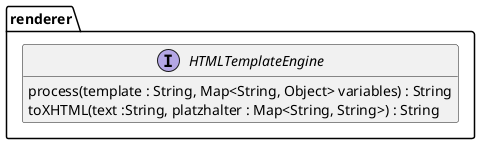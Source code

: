 @startuml Ebene3.png
hide empty members

package renderer {

    interface HTMLTemplateEngine {
        process(template : String, Map<String, Object> variables) : String
        toXHTML(text :String, platzhalter : Map<String, String>) : String
    }
}
@enduml